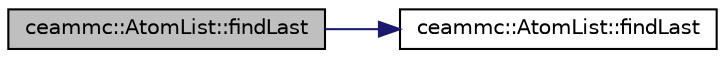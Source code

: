 digraph "ceammc::AtomList::findLast"
{
  edge [fontname="Helvetica",fontsize="10",labelfontname="Helvetica",labelfontsize="10"];
  node [fontname="Helvetica",fontsize="10",shape=record];
  rankdir="LR";
  Node1 [label="ceammc::AtomList::findLast",height=0.2,width=0.4,color="black", fillcolor="grey75", style="filled" fontcolor="black"];
  Node1 -> Node2 [color="midnightblue",fontsize="10",style="solid",fontname="Helvetica"];
  Node2 [label="ceammc::AtomList::findLast",height=0.2,width=0.4,color="black", fillcolor="white", style="filled",URL="$classceammc_1_1_atom_list.html#aaebf38d56cfc7c8aea2f2c252a186e66"];
}
